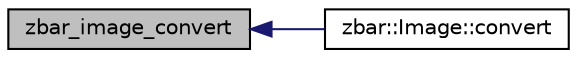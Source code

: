 digraph G
{
  edge [fontname="Helvetica",fontsize="10",labelfontname="Helvetica",labelfontsize="10"];
  node [fontname="Helvetica",fontsize="10",shape=record];
  rankdir=LR;
  Node1 [label="zbar_image_convert",height=0.2,width=0.4,color="black", fillcolor="grey75", style="filled" fontcolor="black"];
  Node1 -> Node2 [dir=back,color="midnightblue",fontsize="10",style="solid"];
  Node2 [label="zbar::Image::convert",height=0.2,width=0.4,color="black", fillcolor="white", style="filled",URL="$classzbar_1_1_image.html#ab2704c80d8a9767f55a21ba4467a760d"];
}
